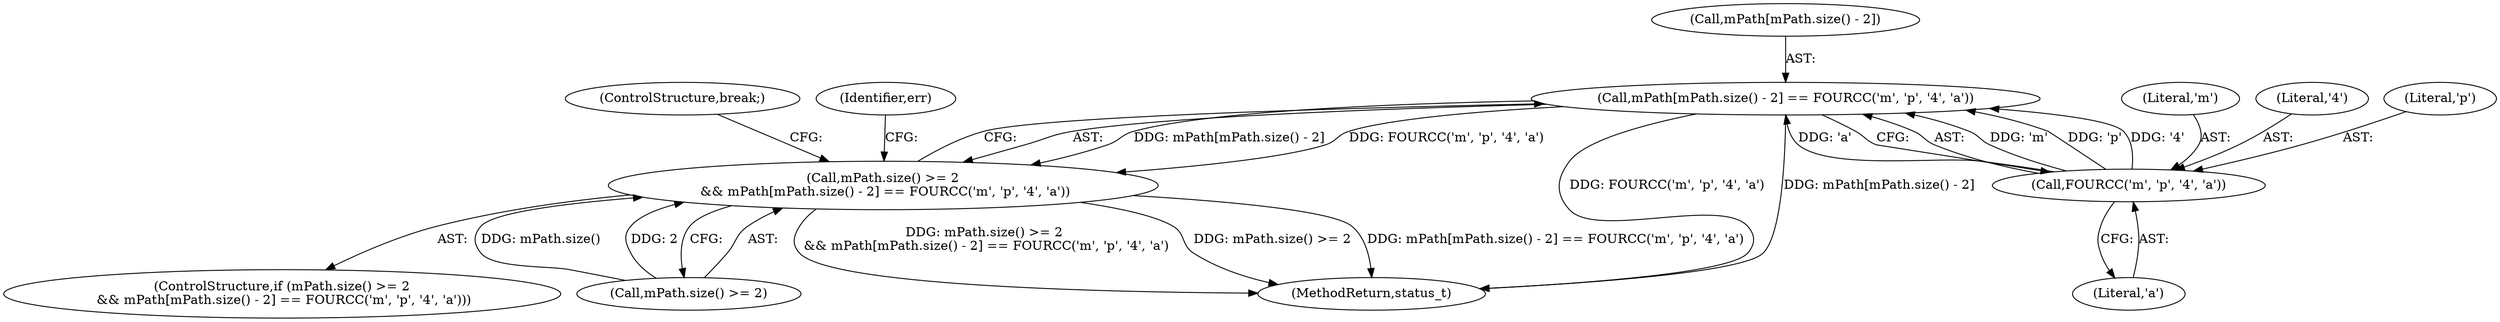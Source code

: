 digraph "0_Android_f4a88c8ed4f8186b3d6e2852993e063fc33ff231@array" {
"1002105" [label="(Call,mPath[mPath.size() - 2] == FOURCC('m', 'p', '4', 'a'))"];
"1002111" [label="(Call,FOURCC('m', 'p', '4', 'a'))"];
"1002101" [label="(Call,mPath.size() >= 2\n && mPath[mPath.size() - 2] == FOURCC('m', 'p', '4', 'a'))"];
"1002106" [label="(Call,mPath[mPath.size() - 2])"];
"1002135" [label="(ControlStructure,break;)"];
"1002115" [label="(Literal,'a')"];
"1002102" [label="(Call,mPath.size() >= 2)"];
"1002114" [label="(Literal,'4')"];
"1002105" [label="(Call,mPath[mPath.size() - 2] == FOURCC('m', 'p', '4', 'a'))"];
"1002101" [label="(Call,mPath.size() >= 2\n && mPath[mPath.size() - 2] == FOURCC('m', 'p', '4', 'a'))"];
"1002111" [label="(Call,FOURCC('m', 'p', '4', 'a'))"];
"1002119" [label="(Identifier,err)"];
"1002113" [label="(Literal,'p')"];
"1002100" [label="(ControlStructure,if (mPath.size() >= 2\n && mPath[mPath.size() - 2] == FOURCC('m', 'p', '4', 'a')))"];
"1002112" [label="(Literal,'m')"];
"1002911" [label="(MethodReturn,status_t)"];
"1002105" -> "1002101"  [label="AST: "];
"1002105" -> "1002111"  [label="CFG: "];
"1002106" -> "1002105"  [label="AST: "];
"1002111" -> "1002105"  [label="AST: "];
"1002101" -> "1002105"  [label="CFG: "];
"1002105" -> "1002911"  [label="DDG: FOURCC('m', 'p', '4', 'a')"];
"1002105" -> "1002911"  [label="DDG: mPath[mPath.size() - 2]"];
"1002105" -> "1002101"  [label="DDG: mPath[mPath.size() - 2]"];
"1002105" -> "1002101"  [label="DDG: FOURCC('m', 'p', '4', 'a')"];
"1002111" -> "1002105"  [label="DDG: 'm'"];
"1002111" -> "1002105"  [label="DDG: 'p'"];
"1002111" -> "1002105"  [label="DDG: '4'"];
"1002111" -> "1002105"  [label="DDG: 'a'"];
"1002111" -> "1002115"  [label="CFG: "];
"1002112" -> "1002111"  [label="AST: "];
"1002113" -> "1002111"  [label="AST: "];
"1002114" -> "1002111"  [label="AST: "];
"1002115" -> "1002111"  [label="AST: "];
"1002101" -> "1002100"  [label="AST: "];
"1002101" -> "1002102"  [label="CFG: "];
"1002102" -> "1002101"  [label="AST: "];
"1002119" -> "1002101"  [label="CFG: "];
"1002135" -> "1002101"  [label="CFG: "];
"1002101" -> "1002911"  [label="DDG: mPath.size() >= 2"];
"1002101" -> "1002911"  [label="DDG: mPath[mPath.size() - 2] == FOURCC('m', 'p', '4', 'a')"];
"1002101" -> "1002911"  [label="DDG: mPath.size() >= 2\n && mPath[mPath.size() - 2] == FOURCC('m', 'p', '4', 'a')"];
"1002102" -> "1002101"  [label="DDG: mPath.size()"];
"1002102" -> "1002101"  [label="DDG: 2"];
}
